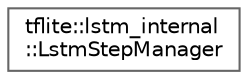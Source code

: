 digraph "Graphical Class Hierarchy"
{
 // LATEX_PDF_SIZE
  bgcolor="transparent";
  edge [fontname=Helvetica,fontsize=10,labelfontname=Helvetica,labelfontsize=10];
  node [fontname=Helvetica,fontsize=10,shape=box,height=0.2,width=0.4];
  rankdir="LR";
  Node0 [id="Node000000",label="tflite::lstm_internal\l::LstmStepManager",height=0.2,width=0.4,color="grey40", fillcolor="white", style="filled",URL="$classtflite_1_1lstm__internal_1_1_lstm_step_manager.html",tooltip=" "];
}
